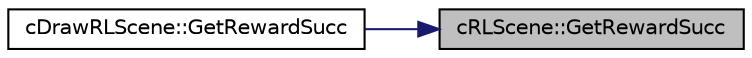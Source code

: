 digraph "cRLScene::GetRewardSucc"
{
 // LATEX_PDF_SIZE
  edge [fontname="Helvetica",fontsize="10",labelfontname="Helvetica",labelfontsize="10"];
  node [fontname="Helvetica",fontsize="10",shape=record];
  rankdir="RL";
  Node1 [label="cRLScene::GetRewardSucc",height=0.2,width=0.4,color="black", fillcolor="grey75", style="filled", fontcolor="black",tooltip=" "];
  Node1 -> Node2 [dir="back",color="midnightblue",fontsize="10",style="solid",fontname="Helvetica"];
  Node2 [label="cDrawRLScene::GetRewardSucc",height=0.2,width=0.4,color="black", fillcolor="white", style="filled",URL="$classc_draw_r_l_scene.html#a12a8390cd55c7ce73738bb09010593aa",tooltip=" "];
}
